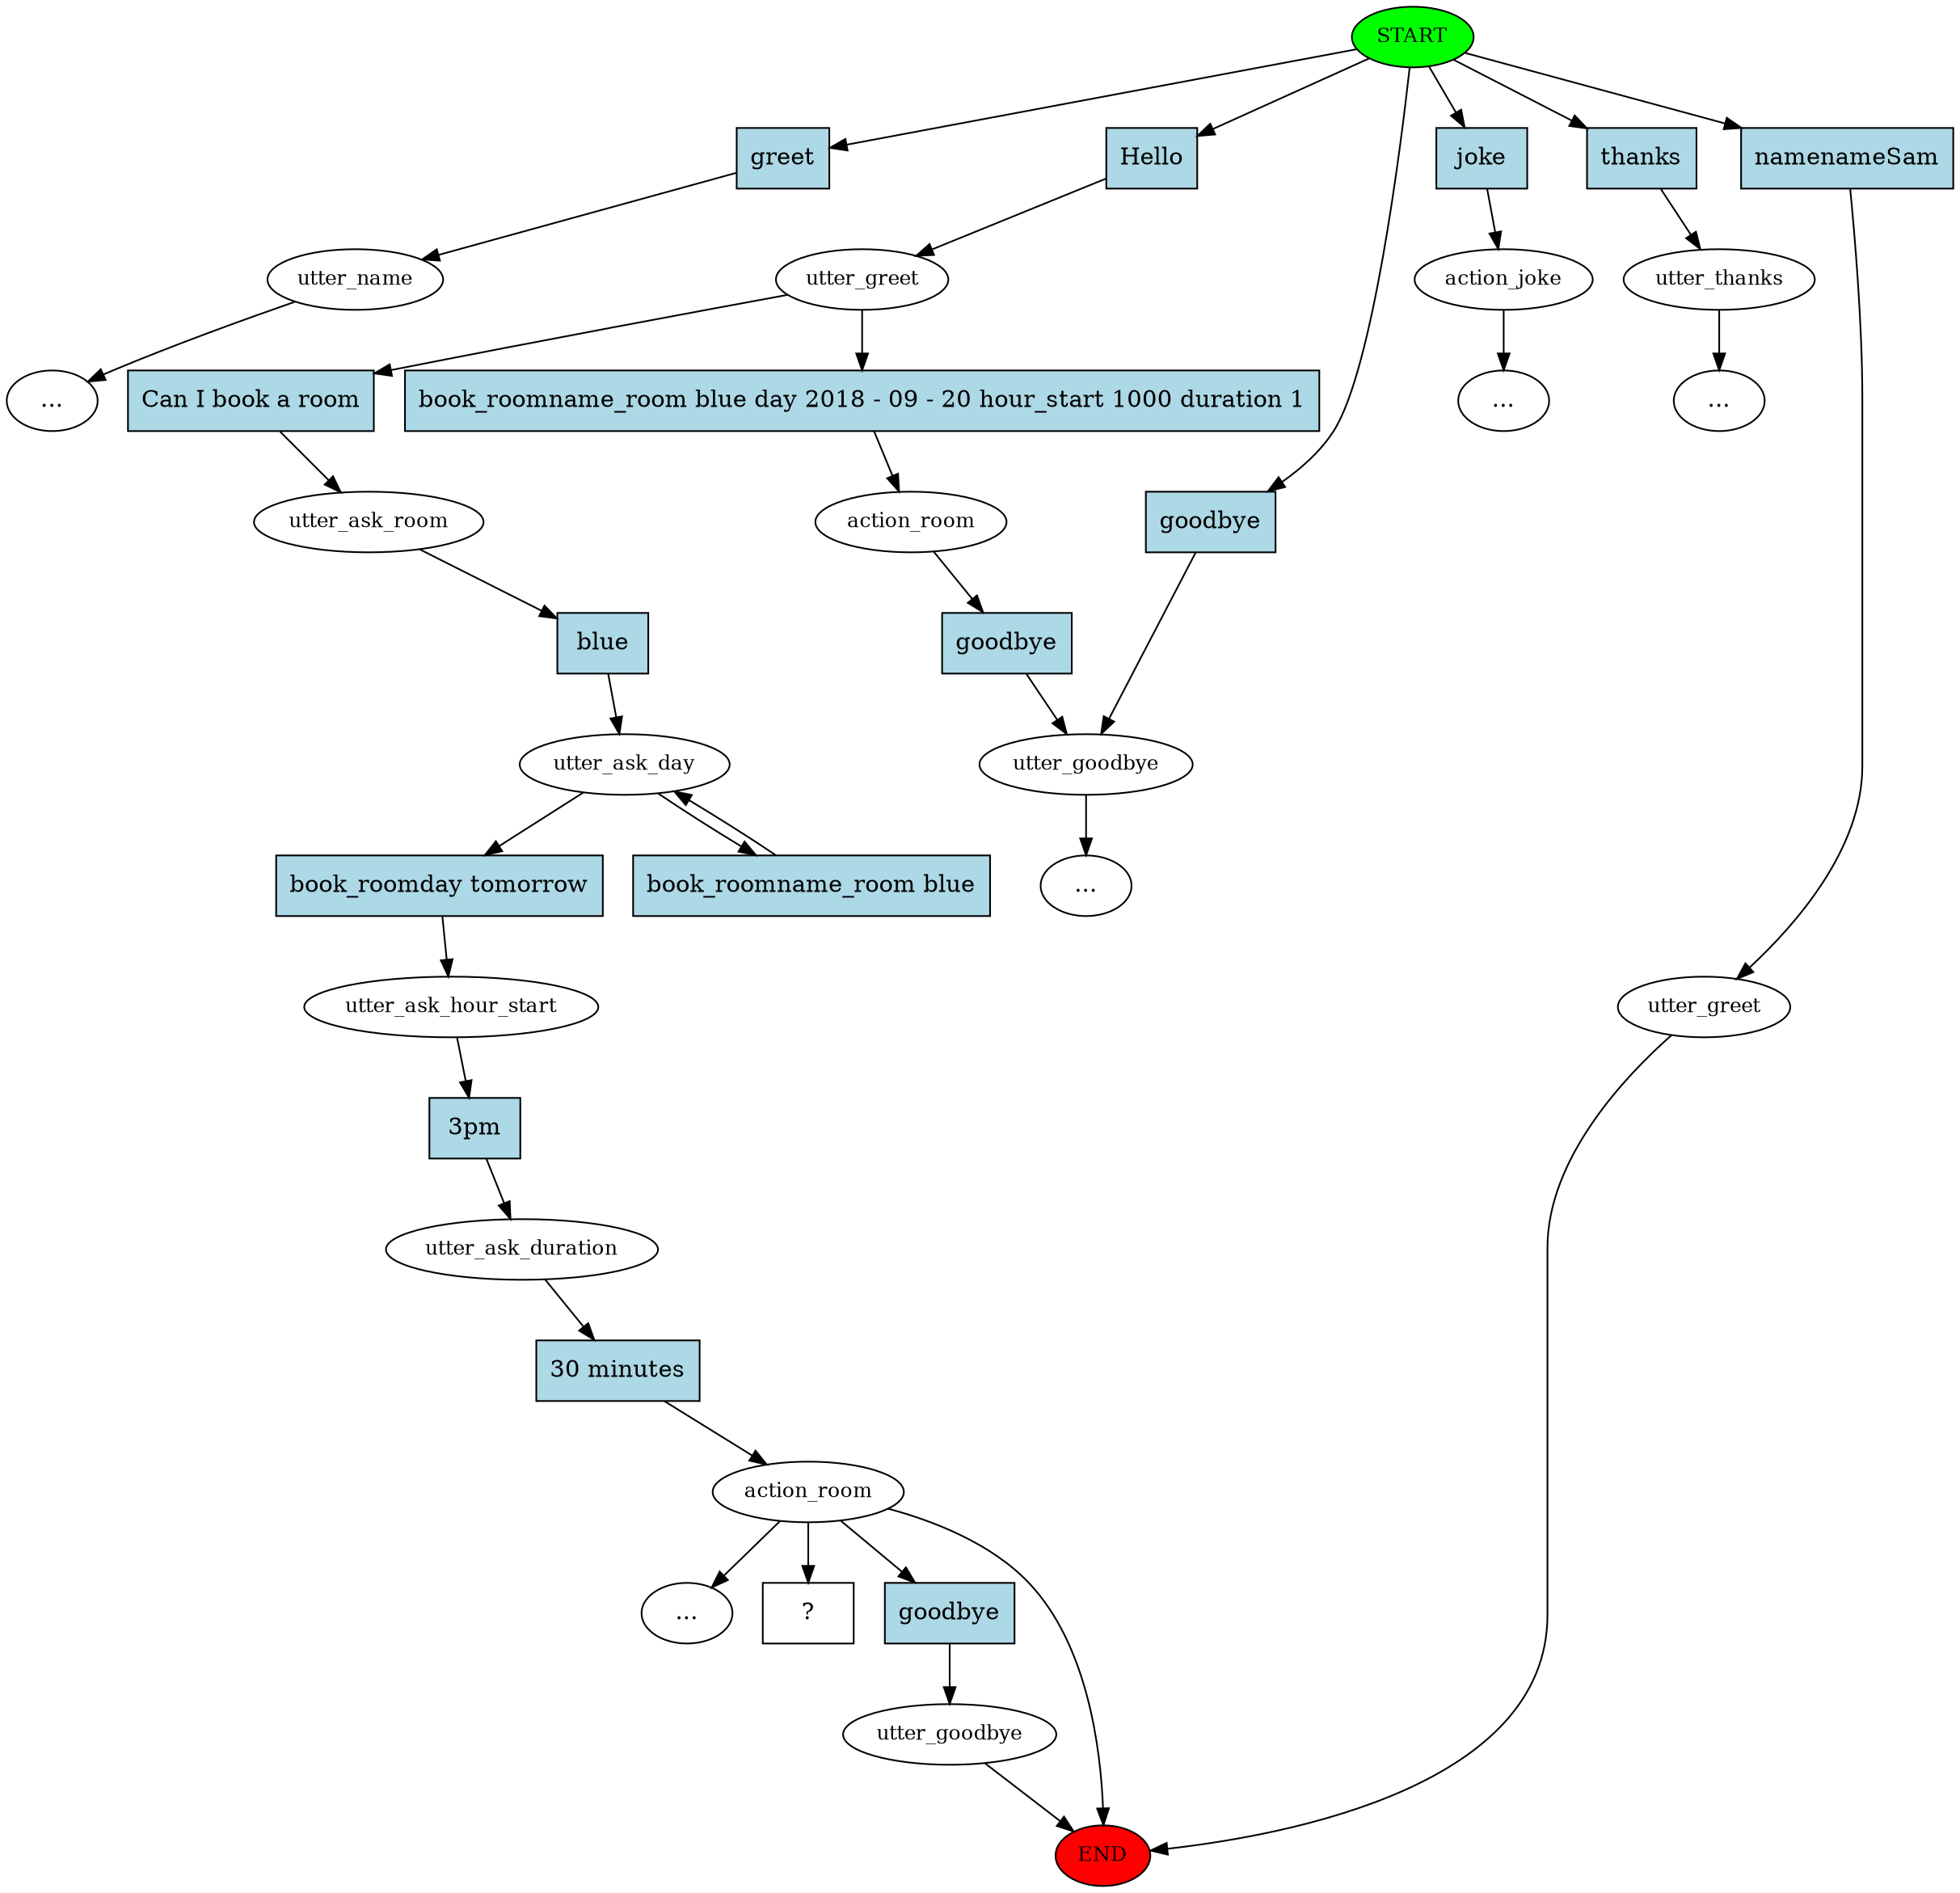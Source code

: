 digraph  {
0 [class="start active", fillcolor=green, fontsize=12, label=START, style=filled];
"-1" [class=end, fillcolor=red, fontsize=12, label=END, style=filled];
1 [class=active, fontsize=12, label=utter_greet];
2 [class=active, fontsize=12, label=utter_ask_room];
3 [class=active, fontsize=12, label=utter_ask_day];
4 [class=active, fontsize=12, label=utter_ask_hour_start];
5 [class=active, fontsize=12, label=utter_ask_duration];
6 [class=active, fontsize=12, label=action_room];
7 [class="", fontsize=12, label=utter_goodbye];
"-3" [class=ellipsis, label="..."];
21 [class="", fontsize=12, label=utter_name];
22 [class="", fontsize=12, label=action_joke];
"-5" [class=ellipsis, label="..."];
24 [class="", fontsize=12, label=action_room];
25 [class="", fontsize=12, label=utter_goodbye];
27 [class="", fontsize=12, label=utter_thanks];
"-8" [class=ellipsis, label="..."];
"-9" [class=ellipsis, label="..."];
29 [class="", fontsize=12, label=utter_greet];
"-10" [class=ellipsis, label="..."];
37 [class="intent dashed active", label="  ?  ", shape=rect];
38 [class="intent active", fillcolor=lightblue, label=Hello, shape=rect, style=filled];
39 [class=intent, fillcolor=lightblue, label=greet, shape=rect, style=filled];
40 [class=intent, fillcolor=lightblue, label=joke, shape=rect, style=filled];
41 [class=intent, fillcolor=lightblue, label=thanks, shape=rect, style=filled];
42 [class=intent, fillcolor=lightblue, label=namenameSam, shape=rect, style=filled];
43 [class=intent, fillcolor=lightblue, label=goodbye, shape=rect, style=filled];
44 [class="intent active", fillcolor=lightblue, label="Can I book a room", shape=rect, style=filled];
45 [class=intent, fillcolor=lightblue, label="book_roomname_room blue day 2018 - 09 - 20 hour_start 1000 duration 1", shape=rect, style=filled];
46 [class="intent active", fillcolor=lightblue, label=blue, shape=rect, style=filled];
47 [class=intent, fillcolor=lightblue, label="book_roomday tomorrow", shape=rect, style=filled];
48 [class=intent, fillcolor=lightblue, label="book_roomname_room blue", shape=rect, style=filled];
49 [class="intent active", fillcolor=lightblue, label="3pm", shape=rect, style=filled];
50 [class="intent active", fillcolor=lightblue, label="30 minutes", shape=rect, style=filled];
51 [class=intent, fillcolor=lightblue, label=goodbye, shape=rect, style=filled];
52 [class=intent, fillcolor=lightblue, label=goodbye, shape=rect, style=filled];
0 -> 38  [class=active, key=0];
0 -> 39  [class="", key=0];
0 -> 40  [class="", key=0];
0 -> 41  [class="", key=0];
0 -> 42  [class="", key=0];
0 -> 43  [class="", key=0];
1 -> 44  [class=active, key=0];
1 -> 45  [class="", key=0];
2 -> 46  [class=active, key=0];
3 -> 47  [class="", key=0];
3 -> 48  [class="", key=0];
4 -> 49  [class=active, key=0];
5 -> 50  [class=active, key=0];
6 -> "-1"  [class="", key=NONE, label=""];
6 -> "-3"  [class="", key=NONE, label=""];
6 -> 37  [class=active, key=NONE, label=""];
6 -> 51  [class="", key=0];
7 -> "-1"  [class="", key=NONE, label=""];
21 -> "-10"  [class="", key=NONE, label=""];
22 -> "-5"  [class="", key=NONE, label=""];
24 -> 52  [class="", key=0];
25 -> "-9"  [class="", key=NONE, label=""];
27 -> "-8"  [class="", key=NONE, label=""];
29 -> "-1"  [class="", key=NONE, label=""];
38 -> 1  [class=active, key=0];
39 -> 21  [class="", key=0];
40 -> 22  [class="", key=0];
41 -> 27  [class="", key=0];
42 -> 29  [class="", key=0];
43 -> 25  [class="", key=0];
44 -> 2  [class=active, key=0];
45 -> 24  [class="", key=0];
46 -> 3  [class=active, key=0];
47 -> 4  [class="", key=0];
48 -> 3  [class="", key=0];
49 -> 5  [class=active, key=0];
50 -> 6  [class=active, key=0];
51 -> 7  [class="", key=0];
52 -> 25  [class="", key=0];
}
